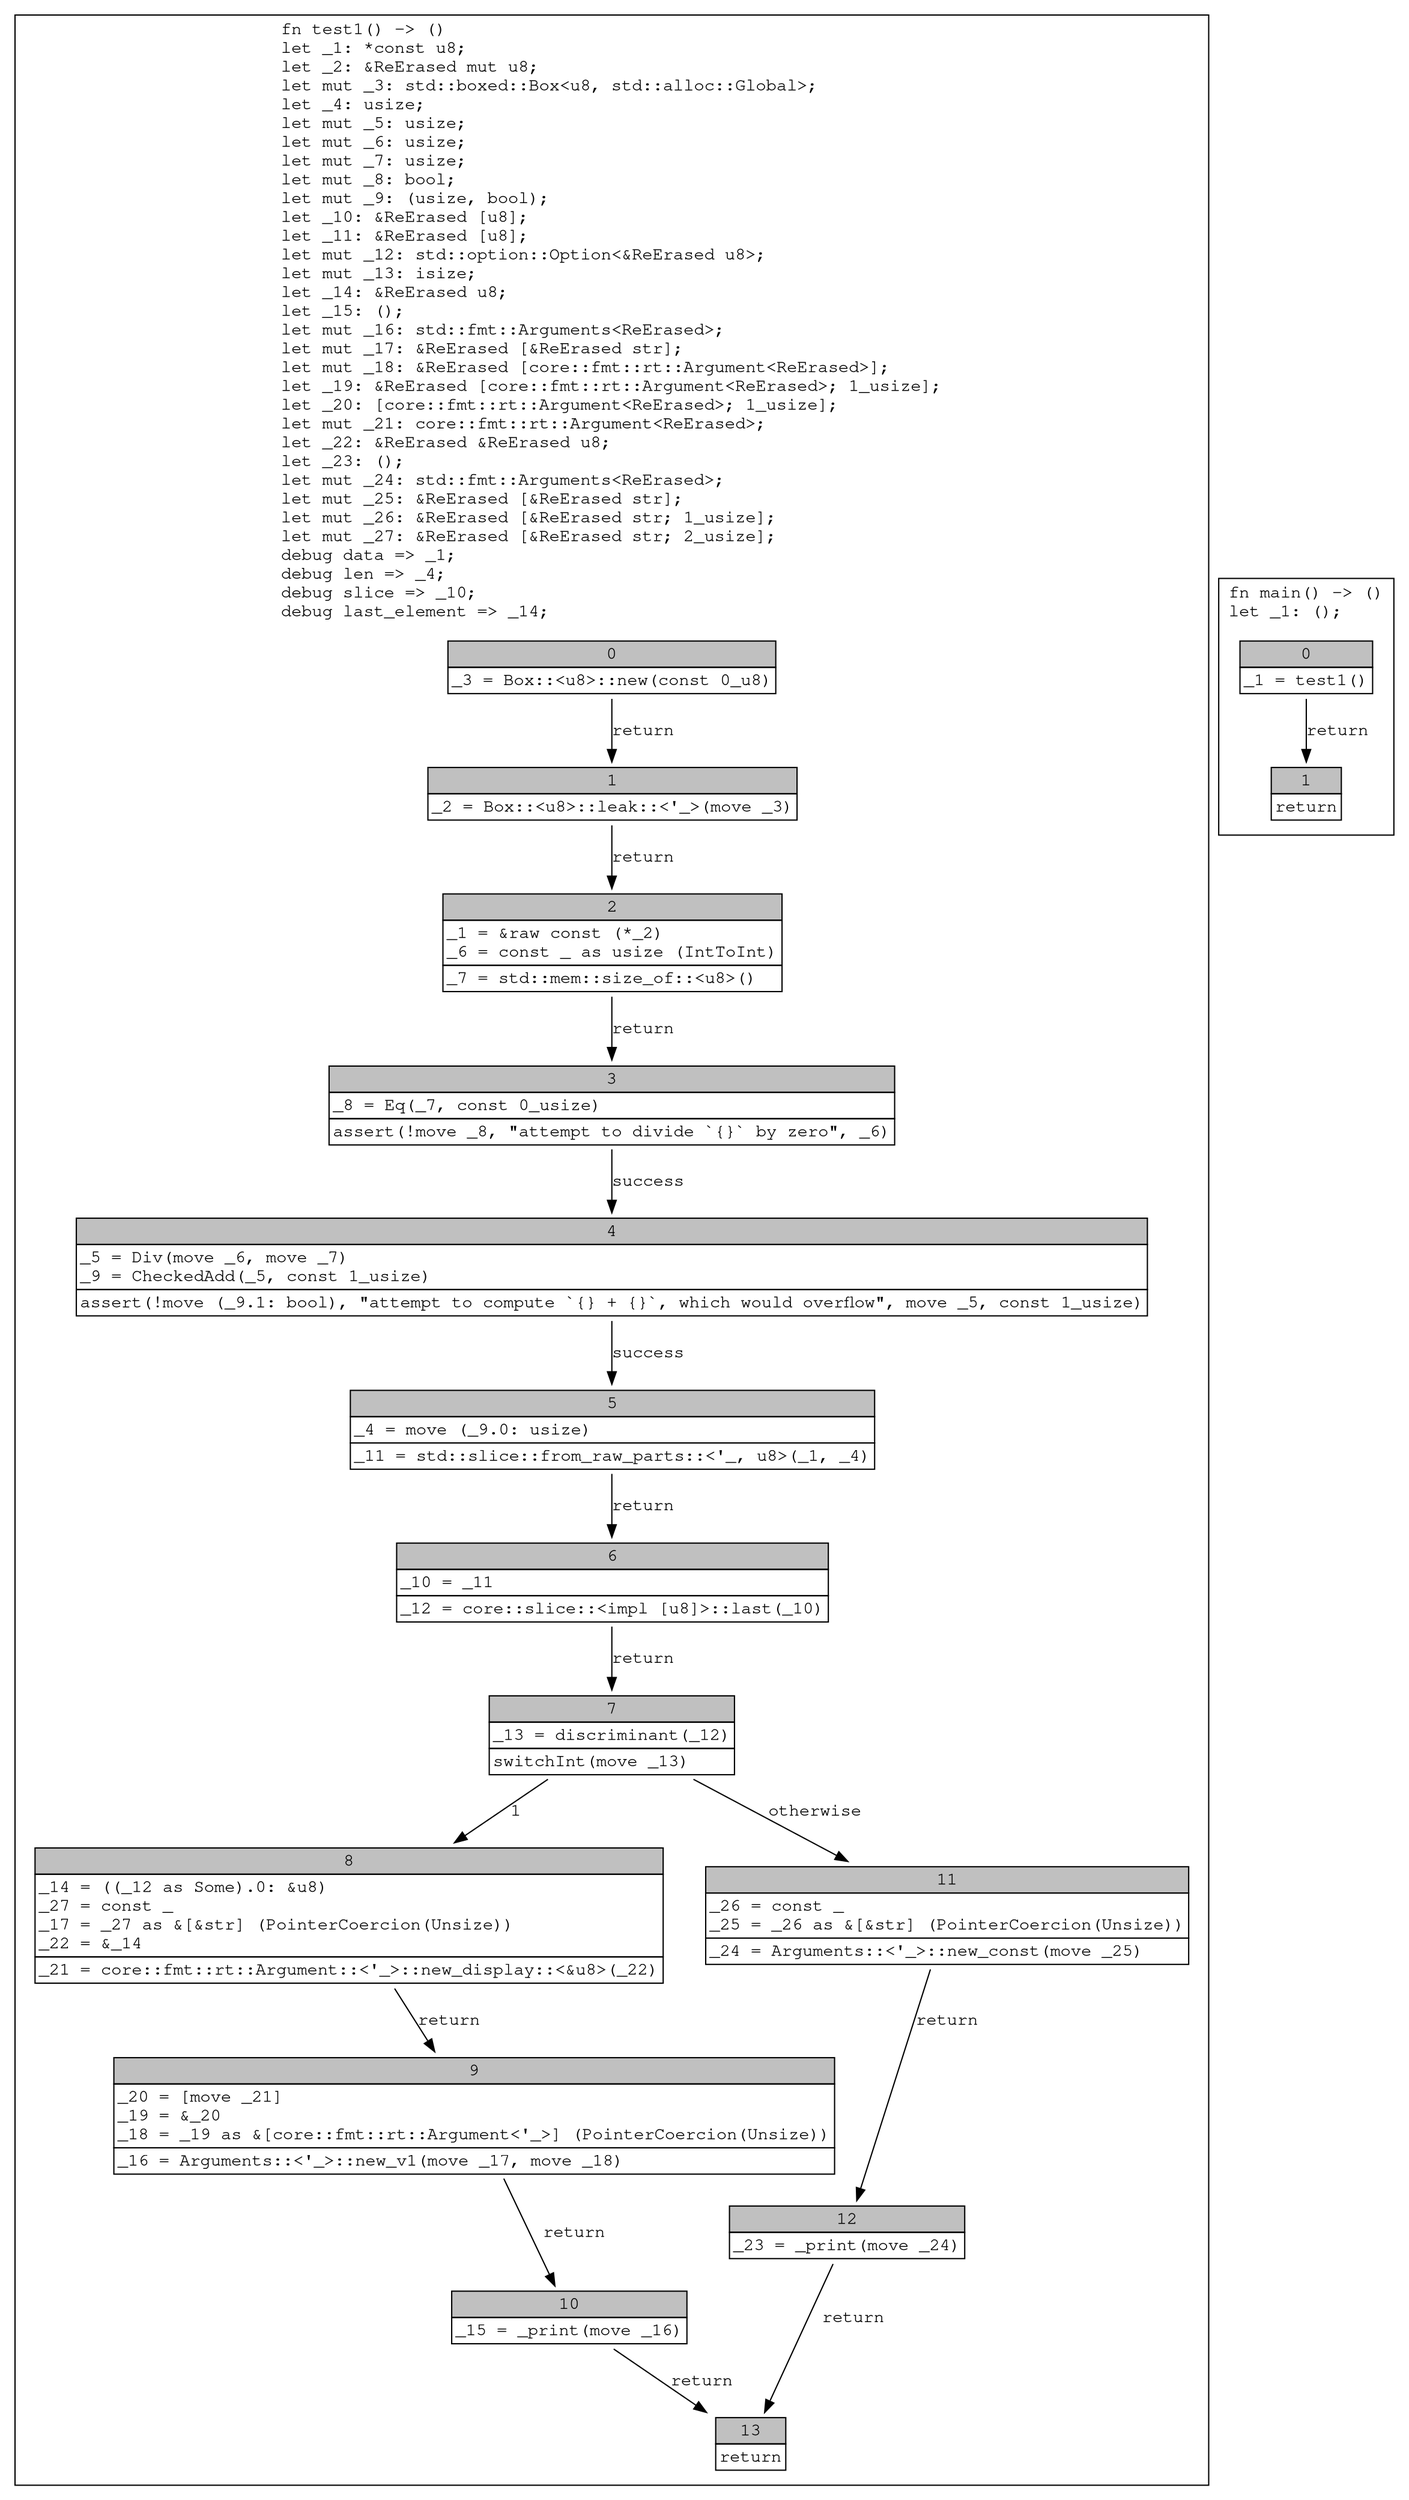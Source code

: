 digraph __crate__ {
subgraph cluster_Mir_0_4 {
    graph [fontname="Courier, monospace"];
    node [fontname="Courier, monospace"];
    edge [fontname="Courier, monospace"];
    label=<fn test1() -&gt; ()<br align="left"/>let _1: *const u8;<br align="left"/>let _2: &amp;ReErased mut u8;<br align="left"/>let mut _3: std::boxed::Box&lt;u8, std::alloc::Global&gt;;<br align="left"/>let _4: usize;<br align="left"/>let mut _5: usize;<br align="left"/>let mut _6: usize;<br align="left"/>let mut _7: usize;<br align="left"/>let mut _8: bool;<br align="left"/>let mut _9: (usize, bool);<br align="left"/>let _10: &amp;ReErased [u8];<br align="left"/>let _11: &amp;ReErased [u8];<br align="left"/>let mut _12: std::option::Option&lt;&amp;ReErased u8&gt;;<br align="left"/>let mut _13: isize;<br align="left"/>let _14: &amp;ReErased u8;<br align="left"/>let _15: ();<br align="left"/>let mut _16: std::fmt::Arguments&lt;ReErased&gt;;<br align="left"/>let mut _17: &amp;ReErased [&amp;ReErased str];<br align="left"/>let mut _18: &amp;ReErased [core::fmt::rt::Argument&lt;ReErased&gt;];<br align="left"/>let _19: &amp;ReErased [core::fmt::rt::Argument&lt;ReErased&gt;; 1_usize];<br align="left"/>let _20: [core::fmt::rt::Argument&lt;ReErased&gt;; 1_usize];<br align="left"/>let mut _21: core::fmt::rt::Argument&lt;ReErased&gt;;<br align="left"/>let _22: &amp;ReErased &amp;ReErased u8;<br align="left"/>let _23: ();<br align="left"/>let mut _24: std::fmt::Arguments&lt;ReErased&gt;;<br align="left"/>let mut _25: &amp;ReErased [&amp;ReErased str];<br align="left"/>let mut _26: &amp;ReErased [&amp;ReErased str; 1_usize];<br align="left"/>let mut _27: &amp;ReErased [&amp;ReErased str; 2_usize];<br align="left"/>debug data =&gt; _1;<br align="left"/>debug len =&gt; _4;<br align="left"/>debug slice =&gt; _10;<br align="left"/>debug last_element =&gt; _14;<br align="left"/>>;
    bb0__0_4 [shape="none", label=<<table border="0" cellborder="1" cellspacing="0"><tr><td bgcolor="gray" align="center" colspan="1">0</td></tr><tr><td align="left">_3 = Box::&lt;u8&gt;::new(const 0_u8)</td></tr></table>>];
    bb1__0_4 [shape="none", label=<<table border="0" cellborder="1" cellspacing="0"><tr><td bgcolor="gray" align="center" colspan="1">1</td></tr><tr><td align="left">_2 = Box::&lt;u8&gt;::leak::&lt;'_&gt;(move _3)</td></tr></table>>];
    bb2__0_4 [shape="none", label=<<table border="0" cellborder="1" cellspacing="0"><tr><td bgcolor="gray" align="center" colspan="1">2</td></tr><tr><td align="left" balign="left">_1 = &amp;raw const (*_2)<br/>_6 = const _ as usize (IntToInt)<br/></td></tr><tr><td align="left">_7 = std::mem::size_of::&lt;u8&gt;()</td></tr></table>>];
    bb3__0_4 [shape="none", label=<<table border="0" cellborder="1" cellspacing="0"><tr><td bgcolor="gray" align="center" colspan="1">3</td></tr><tr><td align="left" balign="left">_8 = Eq(_7, const 0_usize)<br/></td></tr><tr><td align="left">assert(!move _8, &quot;attempt to divide `{}` by zero&quot;, _6)</td></tr></table>>];
    bb4__0_4 [shape="none", label=<<table border="0" cellborder="1" cellspacing="0"><tr><td bgcolor="gray" align="center" colspan="1">4</td></tr><tr><td align="left" balign="left">_5 = Div(move _6, move _7)<br/>_9 = CheckedAdd(_5, const 1_usize)<br/></td></tr><tr><td align="left">assert(!move (_9.1: bool), &quot;attempt to compute `{} + {}`, which would overflow&quot;, move _5, const 1_usize)</td></tr></table>>];
    bb5__0_4 [shape="none", label=<<table border="0" cellborder="1" cellspacing="0"><tr><td bgcolor="gray" align="center" colspan="1">5</td></tr><tr><td align="left" balign="left">_4 = move (_9.0: usize)<br/></td></tr><tr><td align="left">_11 = std::slice::from_raw_parts::&lt;'_, u8&gt;(_1, _4)</td></tr></table>>];
    bb6__0_4 [shape="none", label=<<table border="0" cellborder="1" cellspacing="0"><tr><td bgcolor="gray" align="center" colspan="1">6</td></tr><tr><td align="left" balign="left">_10 = _11<br/></td></tr><tr><td align="left">_12 = core::slice::&lt;impl [u8]&gt;::last(_10)</td></tr></table>>];
    bb7__0_4 [shape="none", label=<<table border="0" cellborder="1" cellspacing="0"><tr><td bgcolor="gray" align="center" colspan="1">7</td></tr><tr><td align="left" balign="left">_13 = discriminant(_12)<br/></td></tr><tr><td align="left">switchInt(move _13)</td></tr></table>>];
    bb8__0_4 [shape="none", label=<<table border="0" cellborder="1" cellspacing="0"><tr><td bgcolor="gray" align="center" colspan="1">8</td></tr><tr><td align="left" balign="left">_14 = ((_12 as Some).0: &amp;u8)<br/>_27 = const _<br/>_17 = _27 as &amp;[&amp;str] (PointerCoercion(Unsize))<br/>_22 = &amp;_14<br/></td></tr><tr><td align="left">_21 = core::fmt::rt::Argument::&lt;'_&gt;::new_display::&lt;&amp;u8&gt;(_22)</td></tr></table>>];
    bb9__0_4 [shape="none", label=<<table border="0" cellborder="1" cellspacing="0"><tr><td bgcolor="gray" align="center" colspan="1">9</td></tr><tr><td align="left" balign="left">_20 = [move _21]<br/>_19 = &amp;_20<br/>_18 = _19 as &amp;[core::fmt::rt::Argument&lt;'_&gt;] (PointerCoercion(Unsize))<br/></td></tr><tr><td align="left">_16 = Arguments::&lt;'_&gt;::new_v1(move _17, move _18)</td></tr></table>>];
    bb10__0_4 [shape="none", label=<<table border="0" cellborder="1" cellspacing="0"><tr><td bgcolor="gray" align="center" colspan="1">10</td></tr><tr><td align="left">_15 = _print(move _16)</td></tr></table>>];
    bb11__0_4 [shape="none", label=<<table border="0" cellborder="1" cellspacing="0"><tr><td bgcolor="gray" align="center" colspan="1">11</td></tr><tr><td align="left" balign="left">_26 = const _<br/>_25 = _26 as &amp;[&amp;str] (PointerCoercion(Unsize))<br/></td></tr><tr><td align="left">_24 = Arguments::&lt;'_&gt;::new_const(move _25)</td></tr></table>>];
    bb12__0_4 [shape="none", label=<<table border="0" cellborder="1" cellspacing="0"><tr><td bgcolor="gray" align="center" colspan="1">12</td></tr><tr><td align="left">_23 = _print(move _24)</td></tr></table>>];
    bb13__0_4 [shape="none", label=<<table border="0" cellborder="1" cellspacing="0"><tr><td bgcolor="gray" align="center" colspan="1">13</td></tr><tr><td align="left">return</td></tr></table>>];
    bb0__0_4 -> bb1__0_4 [label="return"];
    bb1__0_4 -> bb2__0_4 [label="return"];
    bb2__0_4 -> bb3__0_4 [label="return"];
    bb3__0_4 -> bb4__0_4 [label="success"];
    bb4__0_4 -> bb5__0_4 [label="success"];
    bb5__0_4 -> bb6__0_4 [label="return"];
    bb6__0_4 -> bb7__0_4 [label="return"];
    bb7__0_4 -> bb8__0_4 [label="1"];
    bb7__0_4 -> bb11__0_4 [label="otherwise"];
    bb8__0_4 -> bb9__0_4 [label="return"];
    bb9__0_4 -> bb10__0_4 [label="return"];
    bb10__0_4 -> bb13__0_4 [label="return"];
    bb11__0_4 -> bb12__0_4 [label="return"];
    bb12__0_4 -> bb13__0_4 [label="return"];
}
subgraph cluster_Mir_0_5 {
    graph [fontname="Courier, monospace"];
    node [fontname="Courier, monospace"];
    edge [fontname="Courier, monospace"];
    label=<fn main() -&gt; ()<br align="left"/>let _1: ();<br align="left"/>>;
    bb0__0_5 [shape="none", label=<<table border="0" cellborder="1" cellspacing="0"><tr><td bgcolor="gray" align="center" colspan="1">0</td></tr><tr><td align="left">_1 = test1()</td></tr></table>>];
    bb1__0_5 [shape="none", label=<<table border="0" cellborder="1" cellspacing="0"><tr><td bgcolor="gray" align="center" colspan="1">1</td></tr><tr><td align="left">return</td></tr></table>>];
    bb0__0_5 -> bb1__0_5 [label="return"];
}
}

